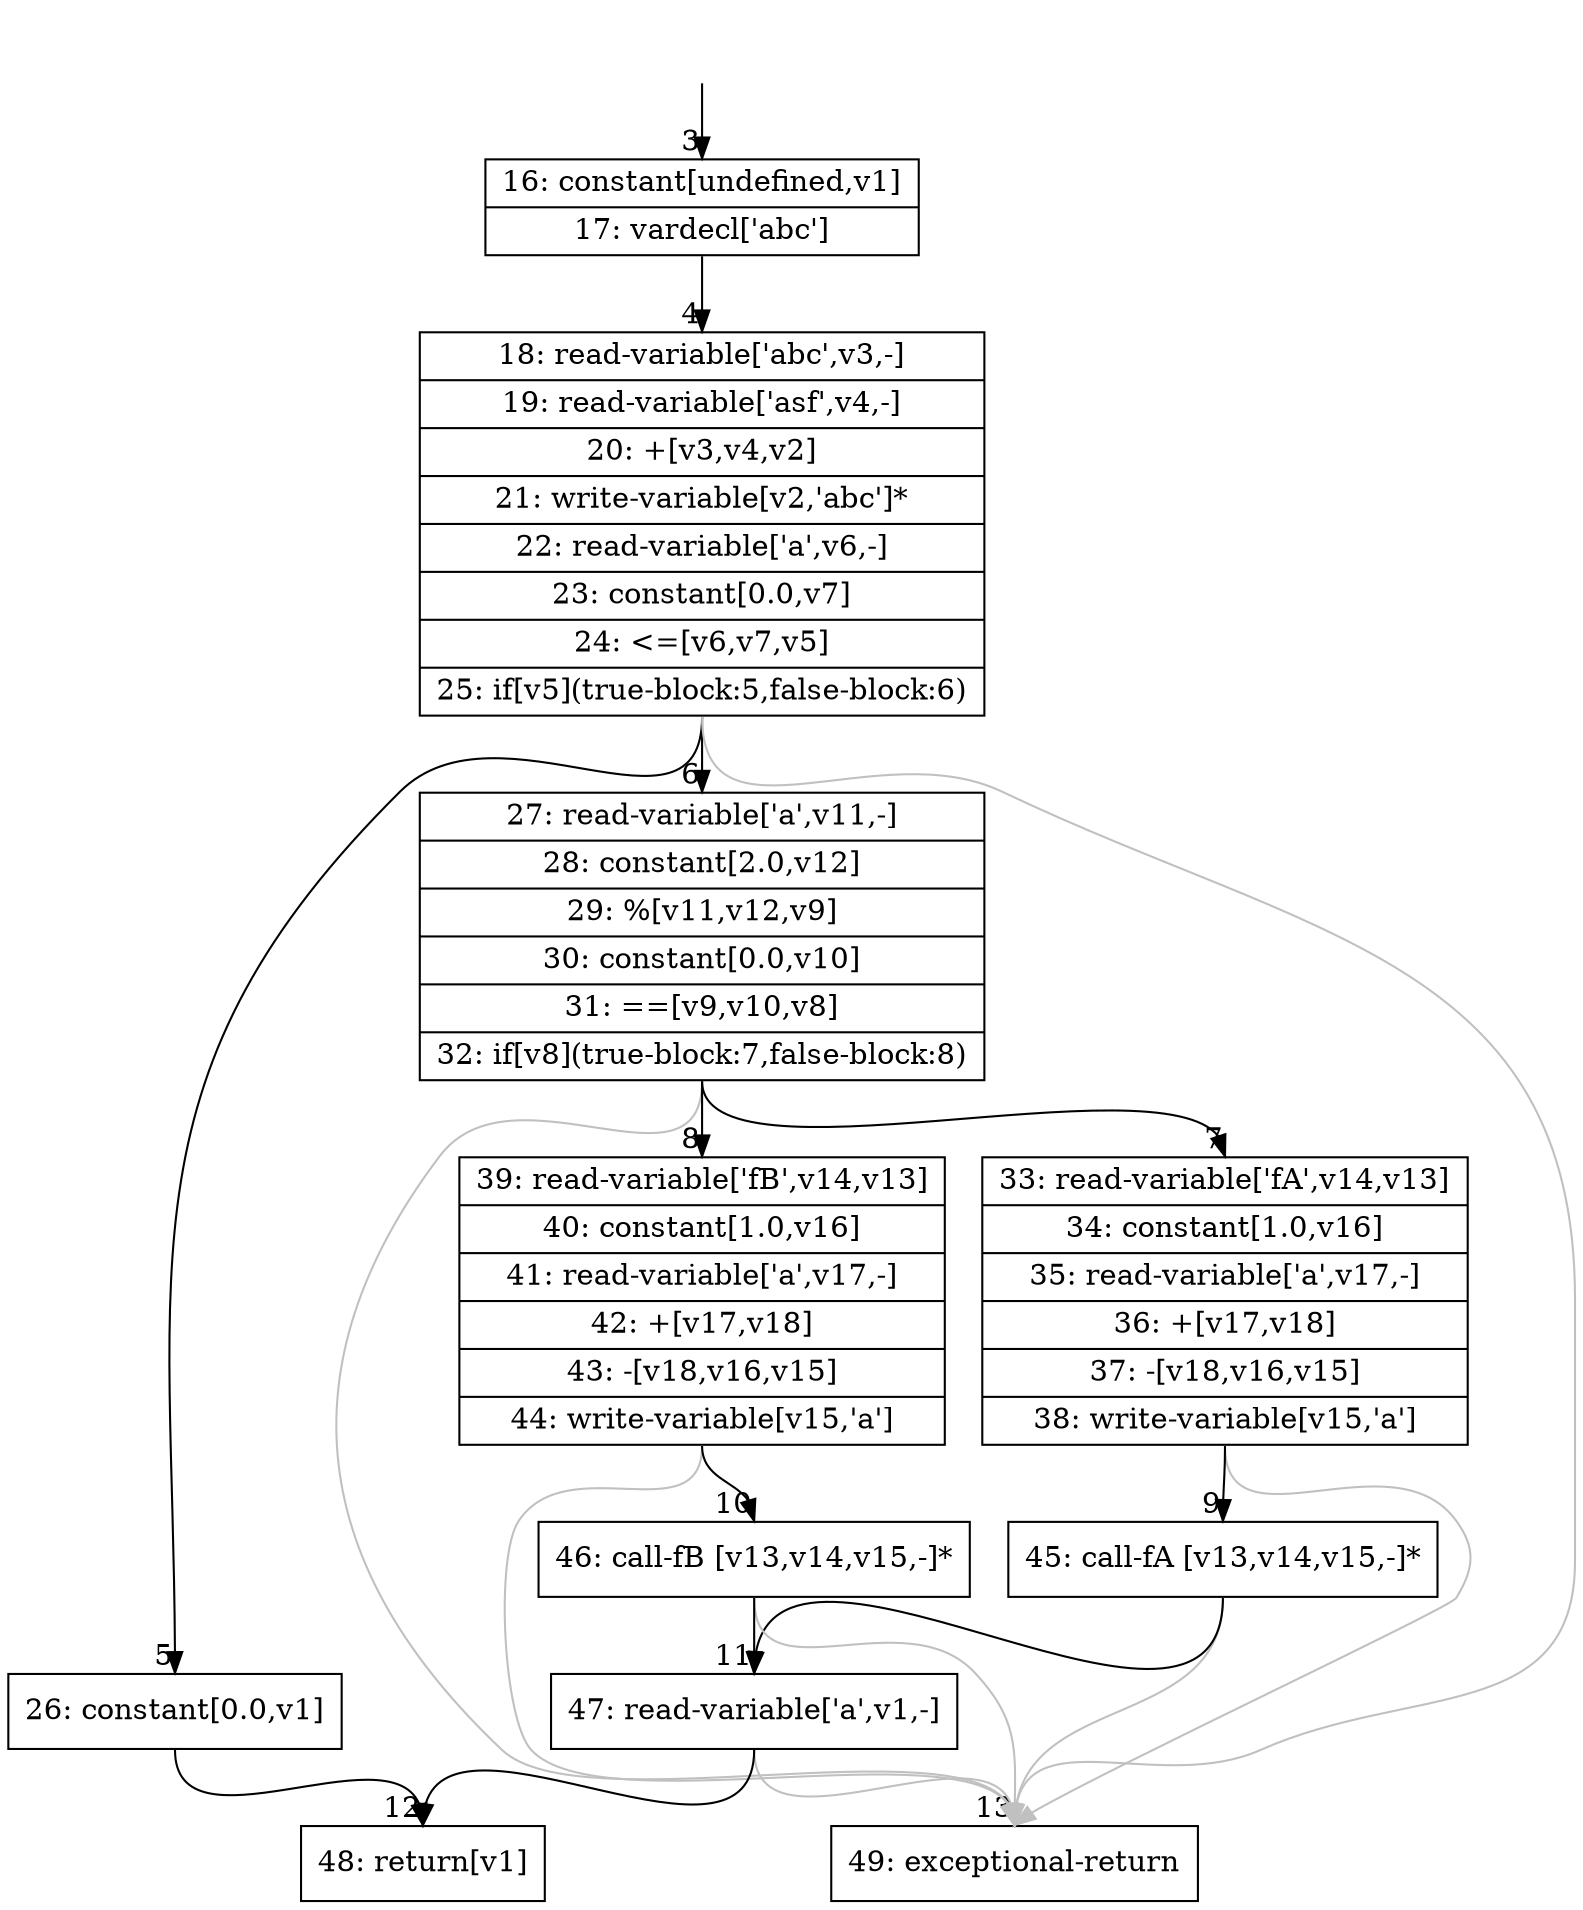 digraph {
rankdir="TD"
BB_entry1[shape=none,label=""];
BB_entry1 -> BB3 [tailport=s, headport=n, headlabel="    3"]
BB3 [shape=record label="{16: constant[undefined,v1]|17: vardecl['abc']}" ] 
BB3 -> BB4 [tailport=s, headport=n, headlabel="      4"]
BB4 [shape=record label="{18: read-variable['abc',v3,-]|19: read-variable['asf',v4,-]|20: +[v3,v4,v2]|21: write-variable[v2,'abc']*|22: read-variable['a',v6,-]|23: constant[0.0,v7]|24: \<=[v6,v7,v5]|25: if[v5](true-block:5,false-block:6)}" ] 
BB4 -> BB5 [tailport=s, headport=n, headlabel="      5"]
BB4 -> BB6 [tailport=s, headport=n, headlabel="      6"]
BB4 -> BB13 [tailport=s, headport=n, color=gray, headlabel="      13"]
BB5 [shape=record label="{26: constant[0.0,v1]}" ] 
BB5 -> BB12 [tailport=s, headport=n, headlabel="      12"]
BB6 [shape=record label="{27: read-variable['a',v11,-]|28: constant[2.0,v12]|29: %[v11,v12,v9]|30: constant[0.0,v10]|31: ==[v9,v10,v8]|32: if[v8](true-block:7,false-block:8)}" ] 
BB6 -> BB7 [tailport=s, headport=n, headlabel="      7"]
BB6 -> BB8 [tailport=s, headport=n, headlabel="      8"]
BB6 -> BB13 [tailport=s, headport=n, color=gray]
BB7 [shape=record label="{33: read-variable['fA',v14,v13]|34: constant[1.0,v16]|35: read-variable['a',v17,-]|36: +[v17,v18]|37: -[v18,v16,v15]|38: write-variable[v15,'a']}" ] 
BB7 -> BB9 [tailport=s, headport=n, headlabel="      9"]
BB7 -> BB13 [tailport=s, headport=n, color=gray]
BB8 [shape=record label="{39: read-variable['fB',v14,v13]|40: constant[1.0,v16]|41: read-variable['a',v17,-]|42: +[v17,v18]|43: -[v18,v16,v15]|44: write-variable[v15,'a']}" ] 
BB8 -> BB10 [tailport=s, headport=n, headlabel="      10"]
BB8 -> BB13 [tailport=s, headport=n, color=gray]
BB9 [shape=record label="{45: call-fA [v13,v14,v15,-]*}" ] 
BB9 -> BB11 [tailport=s, headport=n, headlabel="      11"]
BB9 -> BB13 [tailport=s, headport=n, color=gray]
BB10 [shape=record label="{46: call-fB [v13,v14,v15,-]*}" ] 
BB10 -> BB11 [tailport=s, headport=n]
BB10 -> BB13 [tailport=s, headport=n, color=gray]
BB11 [shape=record label="{47: read-variable['a',v1,-]}" ] 
BB11 -> BB12 [tailport=s, headport=n]
BB11 -> BB13 [tailport=s, headport=n, color=gray]
BB12 [shape=record label="{48: return[v1]}" ] 
BB13 [shape=record label="{49: exceptional-return}" ] 
}
